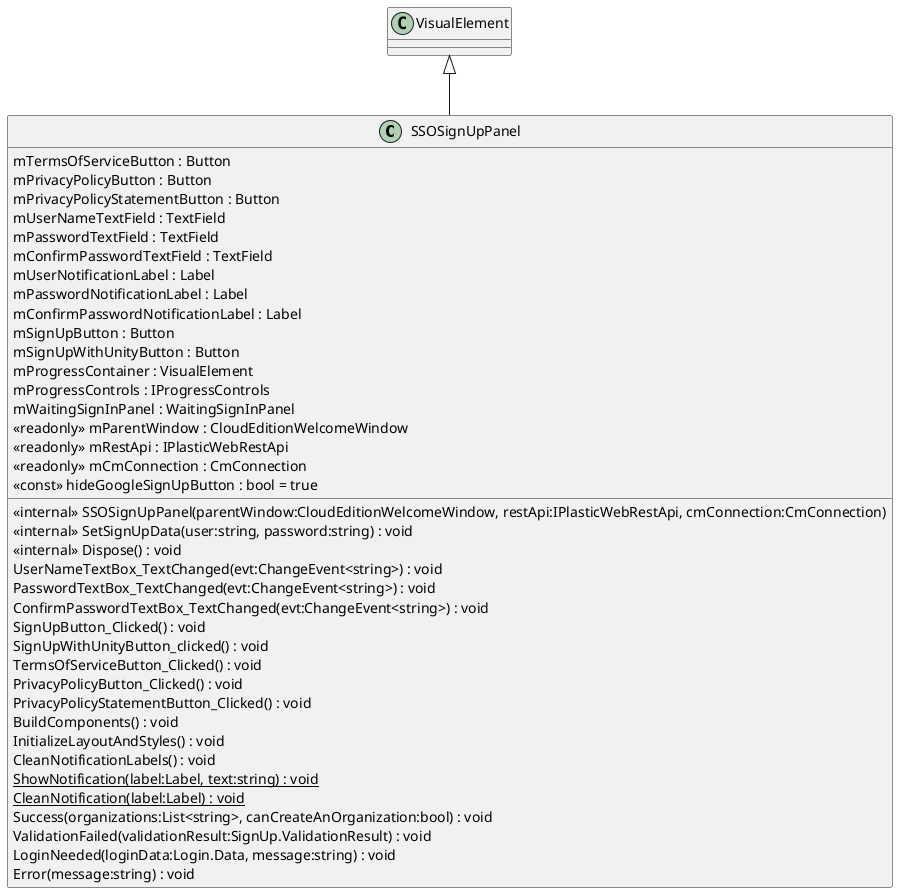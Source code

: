 @startuml
class SSOSignUpPanel {
    <<internal>> SSOSignUpPanel(parentWindow:CloudEditionWelcomeWindow, restApi:IPlasticWebRestApi, cmConnection:CmConnection)
    <<internal>> SetSignUpData(user:string, password:string) : void
    <<internal>> Dispose() : void
    UserNameTextBox_TextChanged(evt:ChangeEvent<string>) : void
    PasswordTextBox_TextChanged(evt:ChangeEvent<string>) : void
    ConfirmPasswordTextBox_TextChanged(evt:ChangeEvent<string>) : void
    SignUpButton_Clicked() : void
    SignUpWithUnityButton_clicked() : void
    TermsOfServiceButton_Clicked() : void
    PrivacyPolicyButton_Clicked() : void
    PrivacyPolicyStatementButton_Clicked() : void
    BuildComponents() : void
    InitializeLayoutAndStyles() : void
    CleanNotificationLabels() : void
    {static} ShowNotification(label:Label, text:string) : void
    {static} CleanNotification(label:Label) : void
    Success(organizations:List<string>, canCreateAnOrganization:bool) : void
    ValidationFailed(validationResult:SignUp.ValidationResult) : void
    LoginNeeded(loginData:Login.Data, message:string) : void
    Error(message:string) : void
    mTermsOfServiceButton : Button
    mPrivacyPolicyButton : Button
    mPrivacyPolicyStatementButton : Button
    mUserNameTextField : TextField
    mPasswordTextField : TextField
    mConfirmPasswordTextField : TextField
    mUserNotificationLabel : Label
    mPasswordNotificationLabel : Label
    mConfirmPasswordNotificationLabel : Label
    mSignUpButton : Button
    mSignUpWithUnityButton : Button
    mProgressContainer : VisualElement
    mProgressControls : IProgressControls
    mWaitingSignInPanel : WaitingSignInPanel
    <<readonly>> mParentWindow : CloudEditionWelcomeWindow
    <<readonly>> mRestApi : IPlasticWebRestApi
    <<readonly>> mCmConnection : CmConnection
    <<const>> hideGoogleSignUpButton : bool = true
}
VisualElement <|-- SSOSignUpPanel
@enduml
